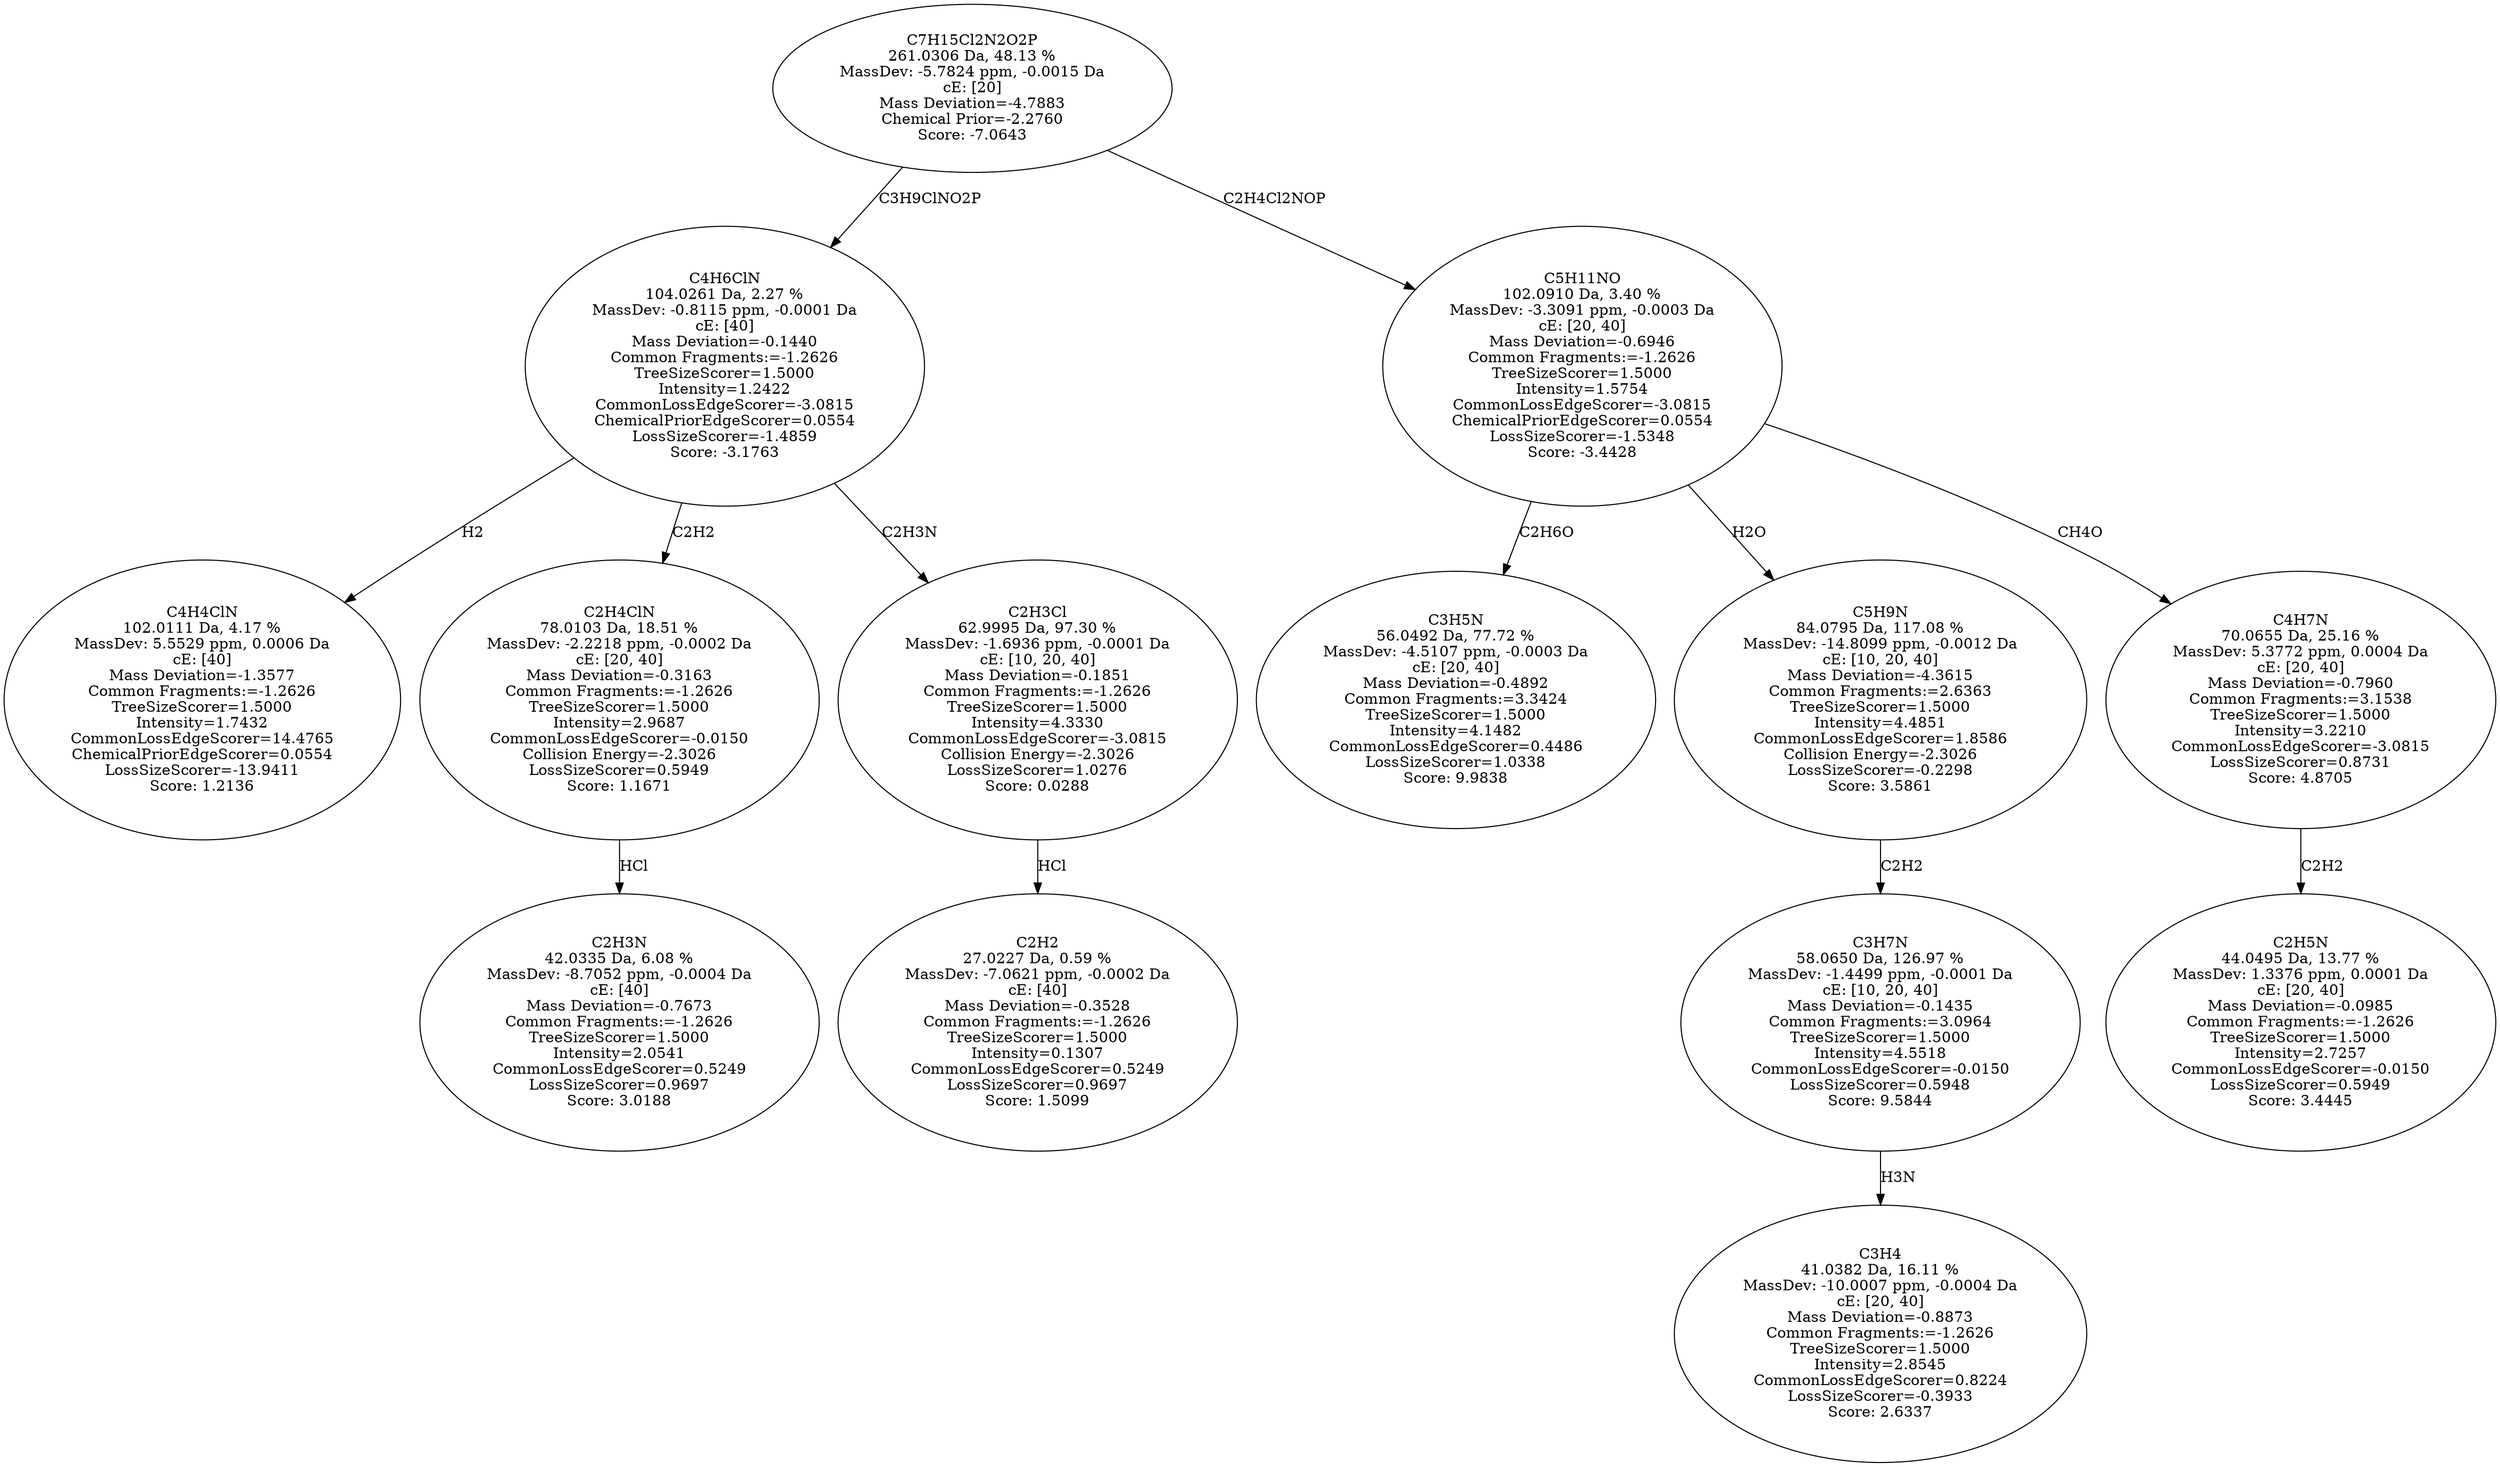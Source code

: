 strict digraph {
v1 [label="C4H4ClN\n102.0111 Da, 4.17 %\nMassDev: 5.5529 ppm, 0.0006 Da\ncE: [40]\nMass Deviation=-1.3577\nCommon Fragments:=-1.2626\nTreeSizeScorer=1.5000\nIntensity=1.7432\nCommonLossEdgeScorer=14.4765\nChemicalPriorEdgeScorer=0.0554\nLossSizeScorer=-13.9411\nScore: 1.2136"];
v2 [label="C2H3N\n42.0335 Da, 6.08 %\nMassDev: -8.7052 ppm, -0.0004 Da\ncE: [40]\nMass Deviation=-0.7673\nCommon Fragments:=-1.2626\nTreeSizeScorer=1.5000\nIntensity=2.0541\nCommonLossEdgeScorer=0.5249\nLossSizeScorer=0.9697\nScore: 3.0188"];
v3 [label="C2H4ClN\n78.0103 Da, 18.51 %\nMassDev: -2.2218 ppm, -0.0002 Da\ncE: [20, 40]\nMass Deviation=-0.3163\nCommon Fragments:=-1.2626\nTreeSizeScorer=1.5000\nIntensity=2.9687\nCommonLossEdgeScorer=-0.0150\nCollision Energy=-2.3026\nLossSizeScorer=0.5949\nScore: 1.1671"];
v4 [label="C2H2\n27.0227 Da, 0.59 %\nMassDev: -7.0621 ppm, -0.0002 Da\ncE: [40]\nMass Deviation=-0.3528\nCommon Fragments:=-1.2626\nTreeSizeScorer=1.5000\nIntensity=0.1307\nCommonLossEdgeScorer=0.5249\nLossSizeScorer=0.9697\nScore: 1.5099"];
v5 [label="C2H3Cl\n62.9995 Da, 97.30 %\nMassDev: -1.6936 ppm, -0.0001 Da\ncE: [10, 20, 40]\nMass Deviation=-0.1851\nCommon Fragments:=-1.2626\nTreeSizeScorer=1.5000\nIntensity=4.3330\nCommonLossEdgeScorer=-3.0815\nCollision Energy=-2.3026\nLossSizeScorer=1.0276\nScore: 0.0288"];
v6 [label="C4H6ClN\n104.0261 Da, 2.27 %\nMassDev: -0.8115 ppm, -0.0001 Da\ncE: [40]\nMass Deviation=-0.1440\nCommon Fragments:=-1.2626\nTreeSizeScorer=1.5000\nIntensity=1.2422\nCommonLossEdgeScorer=-3.0815\nChemicalPriorEdgeScorer=0.0554\nLossSizeScorer=-1.4859\nScore: -3.1763"];
v7 [label="C3H5N\n56.0492 Da, 77.72 %\nMassDev: -4.5107 ppm, -0.0003 Da\ncE: [20, 40]\nMass Deviation=-0.4892\nCommon Fragments:=3.3424\nTreeSizeScorer=1.5000\nIntensity=4.1482\nCommonLossEdgeScorer=0.4486\nLossSizeScorer=1.0338\nScore: 9.9838"];
v8 [label="C3H4\n41.0382 Da, 16.11 %\nMassDev: -10.0007 ppm, -0.0004 Da\ncE: [20, 40]\nMass Deviation=-0.8873\nCommon Fragments:=-1.2626\nTreeSizeScorer=1.5000\nIntensity=2.8545\nCommonLossEdgeScorer=0.8224\nLossSizeScorer=-0.3933\nScore: 2.6337"];
v9 [label="C3H7N\n58.0650 Da, 126.97 %\nMassDev: -1.4499 ppm, -0.0001 Da\ncE: [10, 20, 40]\nMass Deviation=-0.1435\nCommon Fragments:=3.0964\nTreeSizeScorer=1.5000\nIntensity=4.5518\nCommonLossEdgeScorer=-0.0150\nLossSizeScorer=0.5948\nScore: 9.5844"];
v10 [label="C5H9N\n84.0795 Da, 117.08 %\nMassDev: -14.8099 ppm, -0.0012 Da\ncE: [10, 20, 40]\nMass Deviation=-4.3615\nCommon Fragments:=2.6363\nTreeSizeScorer=1.5000\nIntensity=4.4851\nCommonLossEdgeScorer=1.8586\nCollision Energy=-2.3026\nLossSizeScorer=-0.2298\nScore: 3.5861"];
v11 [label="C2H5N\n44.0495 Da, 13.77 %\nMassDev: 1.3376 ppm, 0.0001 Da\ncE: [20, 40]\nMass Deviation=-0.0985\nCommon Fragments:=-1.2626\nTreeSizeScorer=1.5000\nIntensity=2.7257\nCommonLossEdgeScorer=-0.0150\nLossSizeScorer=0.5949\nScore: 3.4445"];
v12 [label="C4H7N\n70.0655 Da, 25.16 %\nMassDev: 5.3772 ppm, 0.0004 Da\ncE: [20, 40]\nMass Deviation=-0.7960\nCommon Fragments:=3.1538\nTreeSizeScorer=1.5000\nIntensity=3.2210\nCommonLossEdgeScorer=-3.0815\nLossSizeScorer=0.8731\nScore: 4.8705"];
v13 [label="C5H11NO\n102.0910 Da, 3.40 %\nMassDev: -3.3091 ppm, -0.0003 Da\ncE: [20, 40]\nMass Deviation=-0.6946\nCommon Fragments:=-1.2626\nTreeSizeScorer=1.5000\nIntensity=1.5754\nCommonLossEdgeScorer=-3.0815\nChemicalPriorEdgeScorer=0.0554\nLossSizeScorer=-1.5348\nScore: -3.4428"];
v14 [label="C7H15Cl2N2O2P\n261.0306 Da, 48.13 %\nMassDev: -5.7824 ppm, -0.0015 Da\ncE: [20]\nMass Deviation=-4.7883\nChemical Prior=-2.2760\nScore: -7.0643"];
v6 -> v1 [label="H2"];
v3 -> v2 [label="HCl"];
v6 -> v3 [label="C2H2"];
v5 -> v4 [label="HCl"];
v6 -> v5 [label="C2H3N"];
v14 -> v6 [label="C3H9ClNO2P"];
v13 -> v7 [label="C2H6O"];
v9 -> v8 [label="H3N"];
v10 -> v9 [label="C2H2"];
v13 -> v10 [label="H2O"];
v12 -> v11 [label="C2H2"];
v13 -> v12 [label="CH4O"];
v14 -> v13 [label="C2H4Cl2NOP"];
}